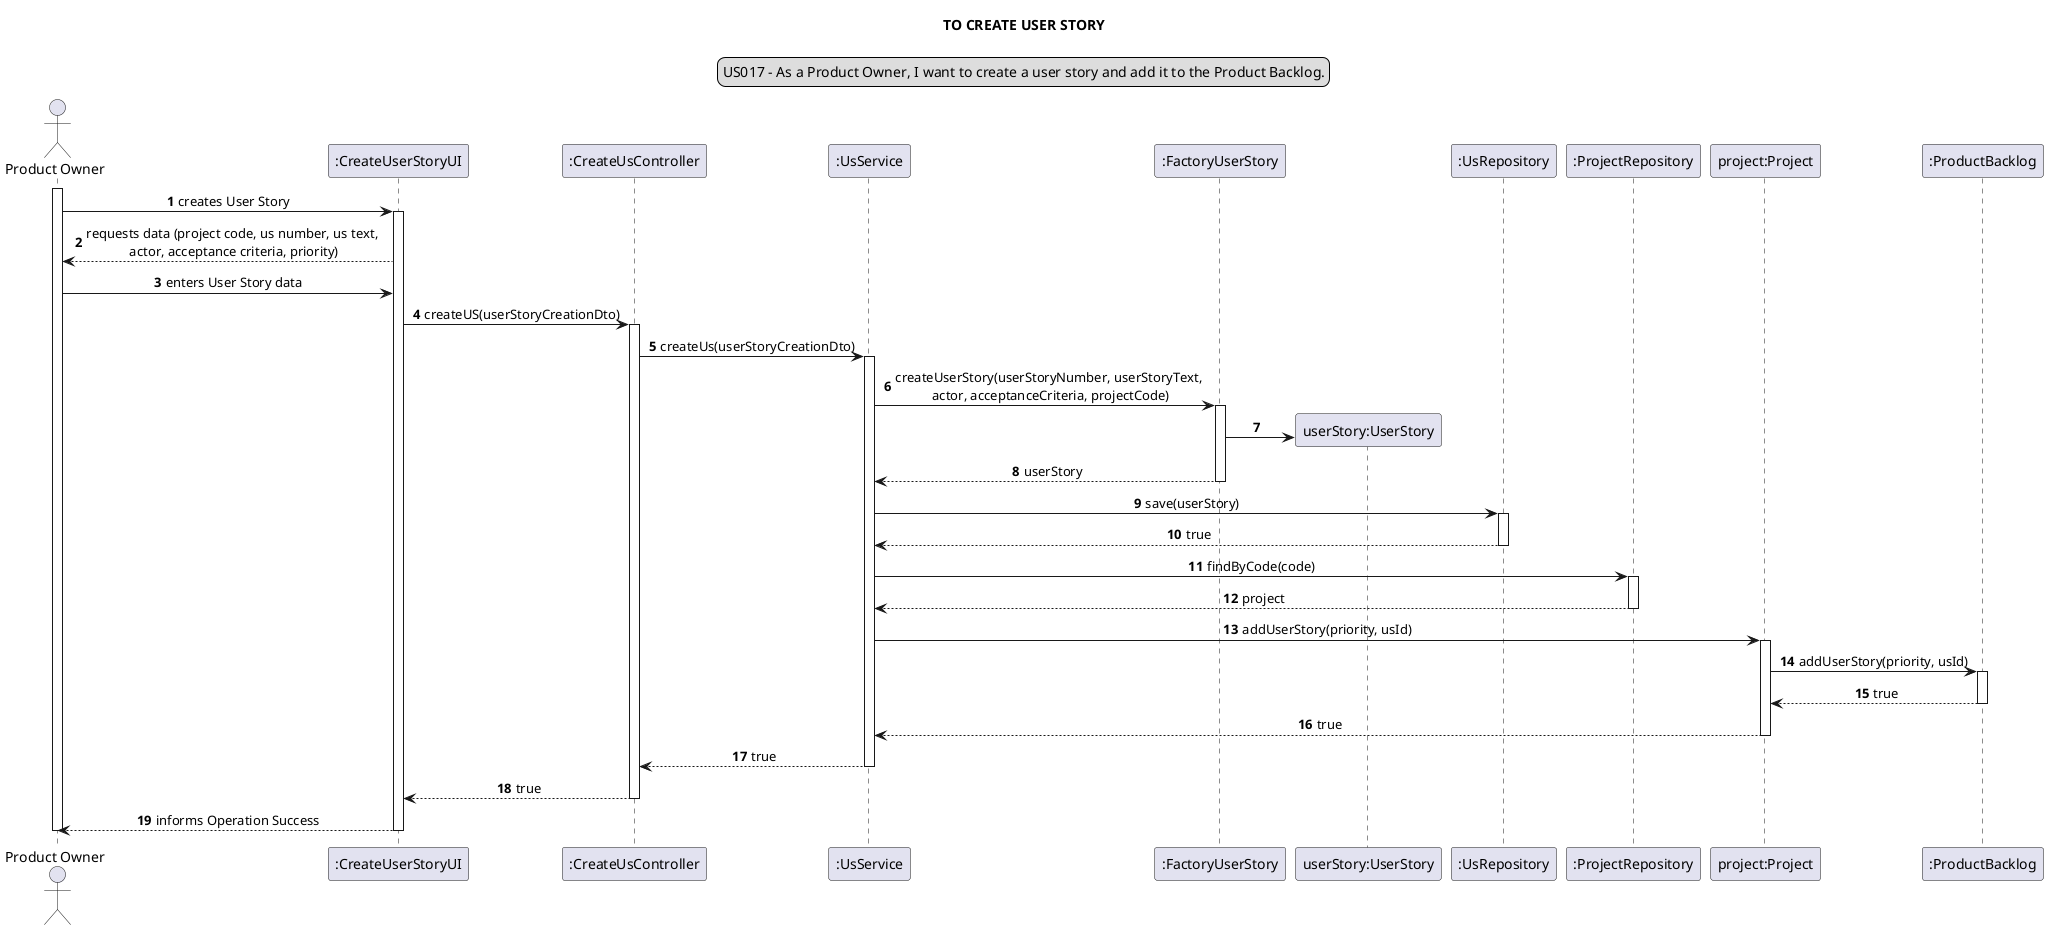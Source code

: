 @startuml
skinparam sequenceMessageAlign center
title TO CREATE USER STORY
legend top
US017 - As a Product Owner, I want to create a user story and add it to the Product Backlog.
end legend
autonumber
actor "Product Owner" as product
participant ":CreateUserStoryUI" as ui
participant ":CreateUsController" as controller
participant ":UsService" as service
participant ":FactoryUserStory" as factory
participant "userStory:UserStory" as userStory
participant ":UsRepository" as usrep
participant ":ProjectRepository" as pr
participant "project:Project" as project
participant ":ProductBacklog" as pbacklog



activate product
product -> ui : creates User Story
activate ui
ui --> product: requests data (project code, us number, us text, \nactor, acceptance criteria, priority)
product -> ui: enters User Story data
ui -> controller: createUS(userStoryCreationDto)
activate controller
controller -> service:createUs(userStoryCreationDto)
activate service

service -> factory: createUserStory(userStoryNumber, userStoryText, \nactor, acceptanceCriteria, projectCode)
activate factory
create userStory
factory -> userStory
factory --> service: userStory
deactivate factory
service -> usrep: save(userStory)
activate usrep
service <-- usrep: true
deactivate usrep

service -> pr: findByCode(code)
activate pr
service <-- pr: project
deactivate pr
service -> project: addUserStory(priority, usId)
activate project
project -> pbacklog : addUserStory(priority, usId)
activate pbacklog
pbacklog --> project : true
deactivate pbacklog
project --> service: true
deactivate project
service --> controller : true
deactivate service
controller --> ui: true
deactivate controller
ui --> product: informs Operation Success
deactivate ui
deactivate product
@enduml